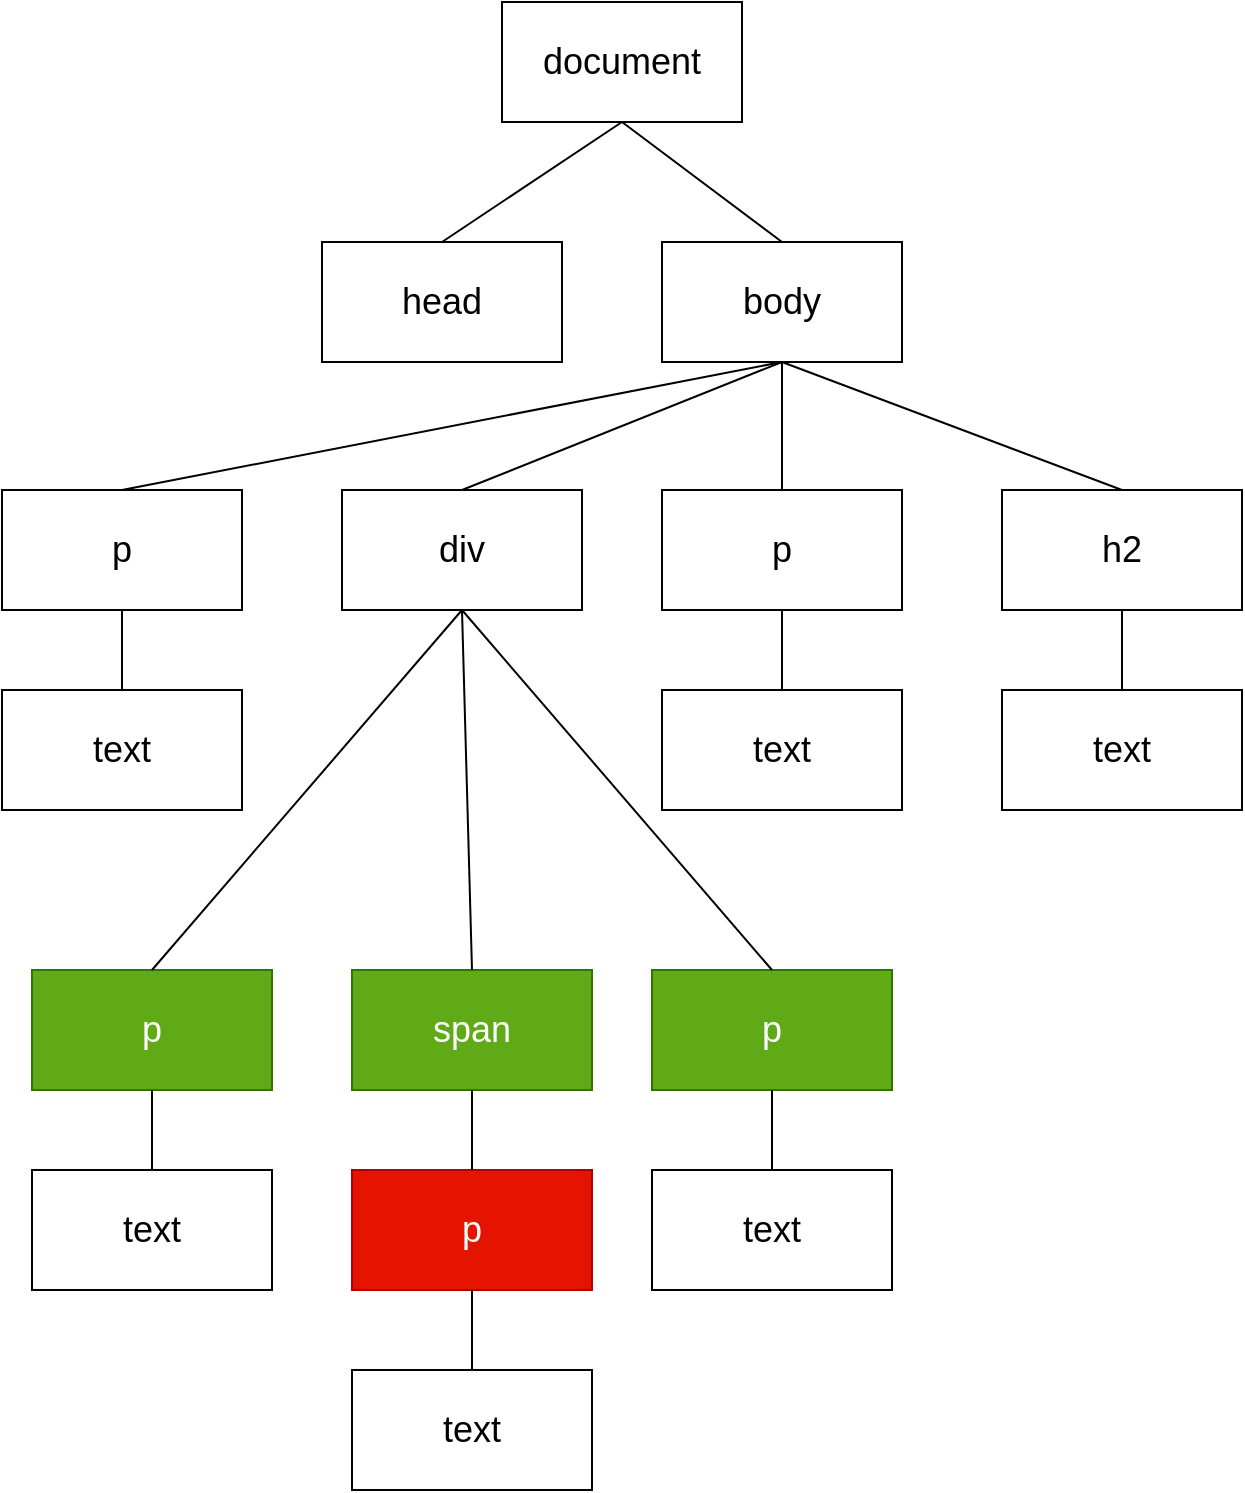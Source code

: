 <mxfile version="14.6.13" type="device"><diagram id="C5RBs43oDa-KdzZeNtuy" name="Page-1"><mxGraphModel dx="1574" dy="1180" grid="1" gridSize="10" guides="1" tooltips="1" connect="1" arrows="1" fold="1" page="1" pageScale="1" pageWidth="827" pageHeight="1169" math="0" shadow="0"><root><mxCell id="WIyWlLk6GJQsqaUBKTNV-0"/><mxCell id="WIyWlLk6GJQsqaUBKTNV-1" parent="WIyWlLk6GJQsqaUBKTNV-0"/><mxCell id="-Pddun4NYaqFSzVXxd5f-0" value="document" style="rounded=0;whiteSpace=wrap;html=1;fontSize=18;" vertex="1" parent="WIyWlLk6GJQsqaUBKTNV-1"><mxGeometry x="340" y="196" width="120" height="60" as="geometry"/></mxCell><mxCell id="-Pddun4NYaqFSzVXxd5f-1" value="head" style="rounded=0;whiteSpace=wrap;html=1;fontSize=18;" vertex="1" parent="WIyWlLk6GJQsqaUBKTNV-1"><mxGeometry x="250" y="316" width="120" height="60" as="geometry"/></mxCell><mxCell id="-Pddun4NYaqFSzVXxd5f-2" value="body" style="rounded=0;whiteSpace=wrap;html=1;fontSize=18;" vertex="1" parent="WIyWlLk6GJQsqaUBKTNV-1"><mxGeometry x="420" y="316" width="120" height="60" as="geometry"/></mxCell><mxCell id="-Pddun4NYaqFSzVXxd5f-3" value="h2" style="rounded=0;whiteSpace=wrap;html=1;fontSize=18;" vertex="1" parent="WIyWlLk6GJQsqaUBKTNV-1"><mxGeometry x="590" y="440" width="120" height="60" as="geometry"/></mxCell><mxCell id="-Pddun4NYaqFSzVXxd5f-4" value="text" style="rounded=0;whiteSpace=wrap;html=1;fontSize=18;" vertex="1" parent="WIyWlLk6GJQsqaUBKTNV-1"><mxGeometry x="590" y="540" width="120" height="60" as="geometry"/></mxCell><mxCell id="-Pddun4NYaqFSzVXxd5f-5" value="p" style="rounded=0;whiteSpace=wrap;html=1;fontSize=18;" vertex="1" parent="WIyWlLk6GJQsqaUBKTNV-1"><mxGeometry x="420" y="440" width="120" height="60" as="geometry"/></mxCell><mxCell id="-Pddun4NYaqFSzVXxd5f-6" value="div" style="rounded=0;whiteSpace=wrap;html=1;fontSize=18;" vertex="1" parent="WIyWlLk6GJQsqaUBKTNV-1"><mxGeometry x="260" y="440" width="120" height="60" as="geometry"/></mxCell><mxCell id="-Pddun4NYaqFSzVXxd5f-7" value="text" style="rounded=0;whiteSpace=wrap;html=1;fontSize=18;" vertex="1" parent="WIyWlLk6GJQsqaUBKTNV-1"><mxGeometry x="420" y="540" width="120" height="60" as="geometry"/></mxCell><mxCell id="-Pddun4NYaqFSzVXxd5f-8" value="p" style="rounded=0;whiteSpace=wrap;html=1;fontSize=18;fillColor=#60a917;strokeColor=#2D7600;fontColor=#ffffff;" vertex="1" parent="WIyWlLk6GJQsqaUBKTNV-1"><mxGeometry x="415" y="680" width="120" height="60" as="geometry"/></mxCell><mxCell id="-Pddun4NYaqFSzVXxd5f-9" value="text" style="rounded=0;whiteSpace=wrap;html=1;fontSize=18;" vertex="1" parent="WIyWlLk6GJQsqaUBKTNV-1"><mxGeometry x="415" y="780" width="120" height="60" as="geometry"/></mxCell><mxCell id="-Pddun4NYaqFSzVXxd5f-10" value="span" style="rounded=0;whiteSpace=wrap;html=1;fontSize=18;fillColor=#60a917;strokeColor=#2D7600;fontColor=#ffffff;" vertex="1" parent="WIyWlLk6GJQsqaUBKTNV-1"><mxGeometry x="265" y="680" width="120" height="60" as="geometry"/></mxCell><mxCell id="-Pddun4NYaqFSzVXxd5f-11" value="p" style="rounded=0;whiteSpace=wrap;html=1;fontSize=18;fillColor=#e51400;strokeColor=#B20000;fontColor=#ffffff;" vertex="1" parent="WIyWlLk6GJQsqaUBKTNV-1"><mxGeometry x="265" y="780" width="120" height="60" as="geometry"/></mxCell><mxCell id="-Pddun4NYaqFSzVXxd5f-12" value="text" style="rounded=0;whiteSpace=wrap;html=1;fontSize=18;" vertex="1" parent="WIyWlLk6GJQsqaUBKTNV-1"><mxGeometry x="265" y="880" width="120" height="60" as="geometry"/></mxCell><mxCell id="-Pddun4NYaqFSzVXxd5f-13" value="p" style="rounded=0;whiteSpace=wrap;html=1;fontSize=18;fillColor=#60a917;strokeColor=#2D7600;fontColor=#ffffff;" vertex="1" parent="WIyWlLk6GJQsqaUBKTNV-1"><mxGeometry x="105" y="680" width="120" height="60" as="geometry"/></mxCell><mxCell id="-Pddun4NYaqFSzVXxd5f-14" value="text" style="rounded=0;whiteSpace=wrap;html=1;fontSize=18;" vertex="1" parent="WIyWlLk6GJQsqaUBKTNV-1"><mxGeometry x="105" y="780" width="120" height="60" as="geometry"/></mxCell><mxCell id="-Pddun4NYaqFSzVXxd5f-15" value="p" style="rounded=0;whiteSpace=wrap;html=1;fontSize=18;" vertex="1" parent="WIyWlLk6GJQsqaUBKTNV-1"><mxGeometry x="90" y="440" width="120" height="60" as="geometry"/></mxCell><mxCell id="-Pddun4NYaqFSzVXxd5f-16" value="text" style="rounded=0;whiteSpace=wrap;html=1;fontSize=18;" vertex="1" parent="WIyWlLk6GJQsqaUBKTNV-1"><mxGeometry x="90" y="540" width="120" height="60" as="geometry"/></mxCell><mxCell id="-Pddun4NYaqFSzVXxd5f-17" value="" style="endArrow=none;html=1;fontSize=18;entryX=0.5;entryY=1;entryDx=0;entryDy=0;" edge="1" parent="WIyWlLk6GJQsqaUBKTNV-1" target="-Pddun4NYaqFSzVXxd5f-0"><mxGeometry width="50" height="50" relative="1" as="geometry"><mxPoint x="480" y="316" as="sourcePoint"/><mxPoint x="420" y="466" as="targetPoint"/></mxGeometry></mxCell><mxCell id="-Pddun4NYaqFSzVXxd5f-19" value="" style="endArrow=none;html=1;fontSize=18;entryX=0.5;entryY=1;entryDx=0;entryDy=0;exitX=0.5;exitY=0;exitDx=0;exitDy=0;" edge="1" parent="WIyWlLk6GJQsqaUBKTNV-1" source="-Pddun4NYaqFSzVXxd5f-1" target="-Pddun4NYaqFSzVXxd5f-0"><mxGeometry width="50" height="50" relative="1" as="geometry"><mxPoint x="370" y="666" as="sourcePoint"/><mxPoint x="420" y="616" as="targetPoint"/></mxGeometry></mxCell><mxCell id="-Pddun4NYaqFSzVXxd5f-20" value="" style="endArrow=none;html=1;fontSize=18;entryX=0.5;entryY=1;entryDx=0;entryDy=0;exitX=0.5;exitY=0;exitDx=0;exitDy=0;" edge="1" parent="WIyWlLk6GJQsqaUBKTNV-1" source="-Pddun4NYaqFSzVXxd5f-15" target="-Pddun4NYaqFSzVXxd5f-2"><mxGeometry width="50" height="50" relative="1" as="geometry"><mxPoint x="370" y="670" as="sourcePoint"/><mxPoint x="420" y="620" as="targetPoint"/></mxGeometry></mxCell><mxCell id="-Pddun4NYaqFSzVXxd5f-21" value="" style="endArrow=none;html=1;fontSize=18;entryX=0.5;entryY=1;entryDx=0;entryDy=0;exitX=0.5;exitY=0;exitDx=0;exitDy=0;" edge="1" parent="WIyWlLk6GJQsqaUBKTNV-1" source="-Pddun4NYaqFSzVXxd5f-7" target="-Pddun4NYaqFSzVXxd5f-5"><mxGeometry width="50" height="50" relative="1" as="geometry"><mxPoint x="420" y="730.0" as="sourcePoint"/><mxPoint x="470" y="680.0" as="targetPoint"/></mxGeometry></mxCell><mxCell id="-Pddun4NYaqFSzVXxd5f-22" value="" style="endArrow=none;html=1;fontSize=18;entryX=0.5;entryY=1;entryDx=0;entryDy=0;exitX=0.5;exitY=0;exitDx=0;exitDy=0;" edge="1" parent="WIyWlLk6GJQsqaUBKTNV-1" source="-Pddun4NYaqFSzVXxd5f-6" target="-Pddun4NYaqFSzVXxd5f-2"><mxGeometry width="50" height="50" relative="1" as="geometry"><mxPoint x="420" y="750.0" as="sourcePoint"/><mxPoint x="470" y="700.0" as="targetPoint"/></mxGeometry></mxCell><mxCell id="-Pddun4NYaqFSzVXxd5f-23" value="" style="endArrow=none;html=1;fontSize=18;entryX=0.5;entryY=1;entryDx=0;entryDy=0;exitX=0.5;exitY=0;exitDx=0;exitDy=0;" edge="1" parent="WIyWlLk6GJQsqaUBKTNV-1" source="-Pddun4NYaqFSzVXxd5f-4" target="-Pddun4NYaqFSzVXxd5f-3"><mxGeometry width="50" height="50" relative="1" as="geometry"><mxPoint x="400" y="700.0" as="sourcePoint"/><mxPoint x="450" y="650.0" as="targetPoint"/></mxGeometry></mxCell><mxCell id="-Pddun4NYaqFSzVXxd5f-24" value="" style="endArrow=none;html=1;fontSize=18;entryX=0.5;entryY=1;entryDx=0;entryDy=0;" edge="1" parent="WIyWlLk6GJQsqaUBKTNV-1" target="-Pddun4NYaqFSzVXxd5f-2"><mxGeometry width="50" height="50" relative="1" as="geometry"><mxPoint x="480" y="440" as="sourcePoint"/><mxPoint x="500" y="690.0" as="targetPoint"/></mxGeometry></mxCell><mxCell id="-Pddun4NYaqFSzVXxd5f-25" value="" style="endArrow=none;html=1;fontSize=18;exitX=0.5;exitY=1;exitDx=0;exitDy=0;entryX=0.5;entryY=0;entryDx=0;entryDy=0;" edge="1" parent="WIyWlLk6GJQsqaUBKTNV-1" source="-Pddun4NYaqFSzVXxd5f-2" target="-Pddun4NYaqFSzVXxd5f-3"><mxGeometry width="50" height="50" relative="1" as="geometry"><mxPoint x="660" y="390.0" as="sourcePoint"/><mxPoint x="710" y="340.0" as="targetPoint"/></mxGeometry></mxCell><mxCell id="-Pddun4NYaqFSzVXxd5f-30" value="" style="endArrow=none;html=1;fontSize=18;exitX=0.5;exitY=0;exitDx=0;exitDy=0;entryX=0.5;entryY=1;entryDx=0;entryDy=0;" edge="1" parent="WIyWlLk6GJQsqaUBKTNV-1" source="-Pddun4NYaqFSzVXxd5f-13" target="-Pddun4NYaqFSzVXxd5f-6"><mxGeometry width="50" height="50" relative="1" as="geometry"><mxPoint x="455" y="1240.0" as="sourcePoint"/><mxPoint x="475" y="640" as="targetPoint"/></mxGeometry></mxCell><mxCell id="-Pddun4NYaqFSzVXxd5f-31" value="" style="endArrow=none;html=1;fontSize=18;entryX=0.5;entryY=1;entryDx=0;entryDy=0;exitX=0.5;exitY=0;exitDx=0;exitDy=0;" edge="1" parent="WIyWlLk6GJQsqaUBKTNV-1" source="-Pddun4NYaqFSzVXxd5f-9" target="-Pddun4NYaqFSzVXxd5f-8"><mxGeometry width="50" height="50" relative="1" as="geometry"><mxPoint x="515" y="1140.0" as="sourcePoint"/><mxPoint x="505" y="940.0" as="targetPoint"/></mxGeometry></mxCell><mxCell id="-Pddun4NYaqFSzVXxd5f-32" value="" style="endArrow=none;html=1;fontSize=18;entryX=0.5;entryY=1;entryDx=0;entryDy=0;" edge="1" parent="WIyWlLk6GJQsqaUBKTNV-1" source="-Pddun4NYaqFSzVXxd5f-12" target="-Pddun4NYaqFSzVXxd5f-11"><mxGeometry width="50" height="50" relative="1" as="geometry"><mxPoint x="445" y="1220.0" as="sourcePoint"/><mxPoint x="435" y="1020.0" as="targetPoint"/></mxGeometry></mxCell><mxCell id="-Pddun4NYaqFSzVXxd5f-33" value="" style="endArrow=none;html=1;fontSize=18;exitX=0.5;exitY=0;exitDx=0;exitDy=0;" edge="1" parent="WIyWlLk6GJQsqaUBKTNV-1" source="-Pddun4NYaqFSzVXxd5f-14"><mxGeometry width="50" height="50" relative="1" as="geometry"><mxPoint x="75" y="1120.0" as="sourcePoint"/><mxPoint x="165" y="740" as="targetPoint"/></mxGeometry></mxCell><mxCell id="-Pddun4NYaqFSzVXxd5f-34" value="" style="endArrow=none;html=1;fontSize=18;entryX=0.5;entryY=1;entryDx=0;entryDy=0;exitX=0.5;exitY=0;exitDx=0;exitDy=0;" edge="1" parent="WIyWlLk6GJQsqaUBKTNV-1" source="-Pddun4NYaqFSzVXxd5f-16" target="-Pddun4NYaqFSzVXxd5f-15"><mxGeometry width="50" height="50" relative="1" as="geometry"><mxPoint x="-140" y="540" as="sourcePoint"/><mxPoint x="-120" y="790.0" as="targetPoint"/></mxGeometry></mxCell><mxCell id="-Pddun4NYaqFSzVXxd5f-35" value="" style="endArrow=none;html=1;fontSize=18;entryX=0.5;entryY=1;entryDx=0;entryDy=0;exitX=0.5;exitY=0;exitDx=0;exitDy=0;" edge="1" parent="WIyWlLk6GJQsqaUBKTNV-1" source="-Pddun4NYaqFSzVXxd5f-10" target="-Pddun4NYaqFSzVXxd5f-6"><mxGeometry width="50" height="50" relative="1" as="geometry"><mxPoint x="455" y="1150.0" as="sourcePoint"/><mxPoint x="475" y="640" as="targetPoint"/></mxGeometry></mxCell><mxCell id="-Pddun4NYaqFSzVXxd5f-36" value="" style="endArrow=none;html=1;fontSize=18;entryX=0.5;entryY=1;entryDx=0;entryDy=0;exitX=0.5;exitY=0;exitDx=0;exitDy=0;" edge="1" parent="WIyWlLk6GJQsqaUBKTNV-1" source="-Pddun4NYaqFSzVXxd5f-8" target="-Pddun4NYaqFSzVXxd5f-6"><mxGeometry width="50" height="50" relative="1" as="geometry"><mxPoint x="480" y="1140.0" as="sourcePoint"/><mxPoint x="475" y="640" as="targetPoint"/></mxGeometry></mxCell><mxCell id="-Pddun4NYaqFSzVXxd5f-37" value="" style="endArrow=none;html=1;fontSize=18;entryX=0.5;entryY=1;entryDx=0;entryDy=0;exitX=0.5;exitY=0;exitDx=0;exitDy=0;" edge="1" parent="WIyWlLk6GJQsqaUBKTNV-1" source="-Pddun4NYaqFSzVXxd5f-11" target="-Pddun4NYaqFSzVXxd5f-10"><mxGeometry width="50" height="50" relative="1" as="geometry"><mxPoint x="425" y="1190.0" as="sourcePoint"/><mxPoint x="415" y="990.0" as="targetPoint"/></mxGeometry></mxCell></root></mxGraphModel></diagram></mxfile>